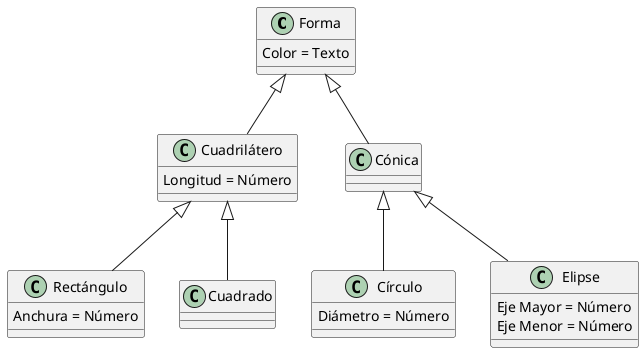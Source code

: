 @startuml
class Forma{
Color = Texto
}

class Cuadrilátero extends Forma{
Longitud = Número
}

class Cónica extends Forma{
}

class Rectángulo extends Cuadrilátero{
Anchura = Número
}

class Cuadrado extends Cuadrilátero{
}

class Círculo extends Cónica{
Diámetro = Número
}

class Elipse extends Cónica{
Eje Mayor = Número
Eje Menor = Número
}

@enduml